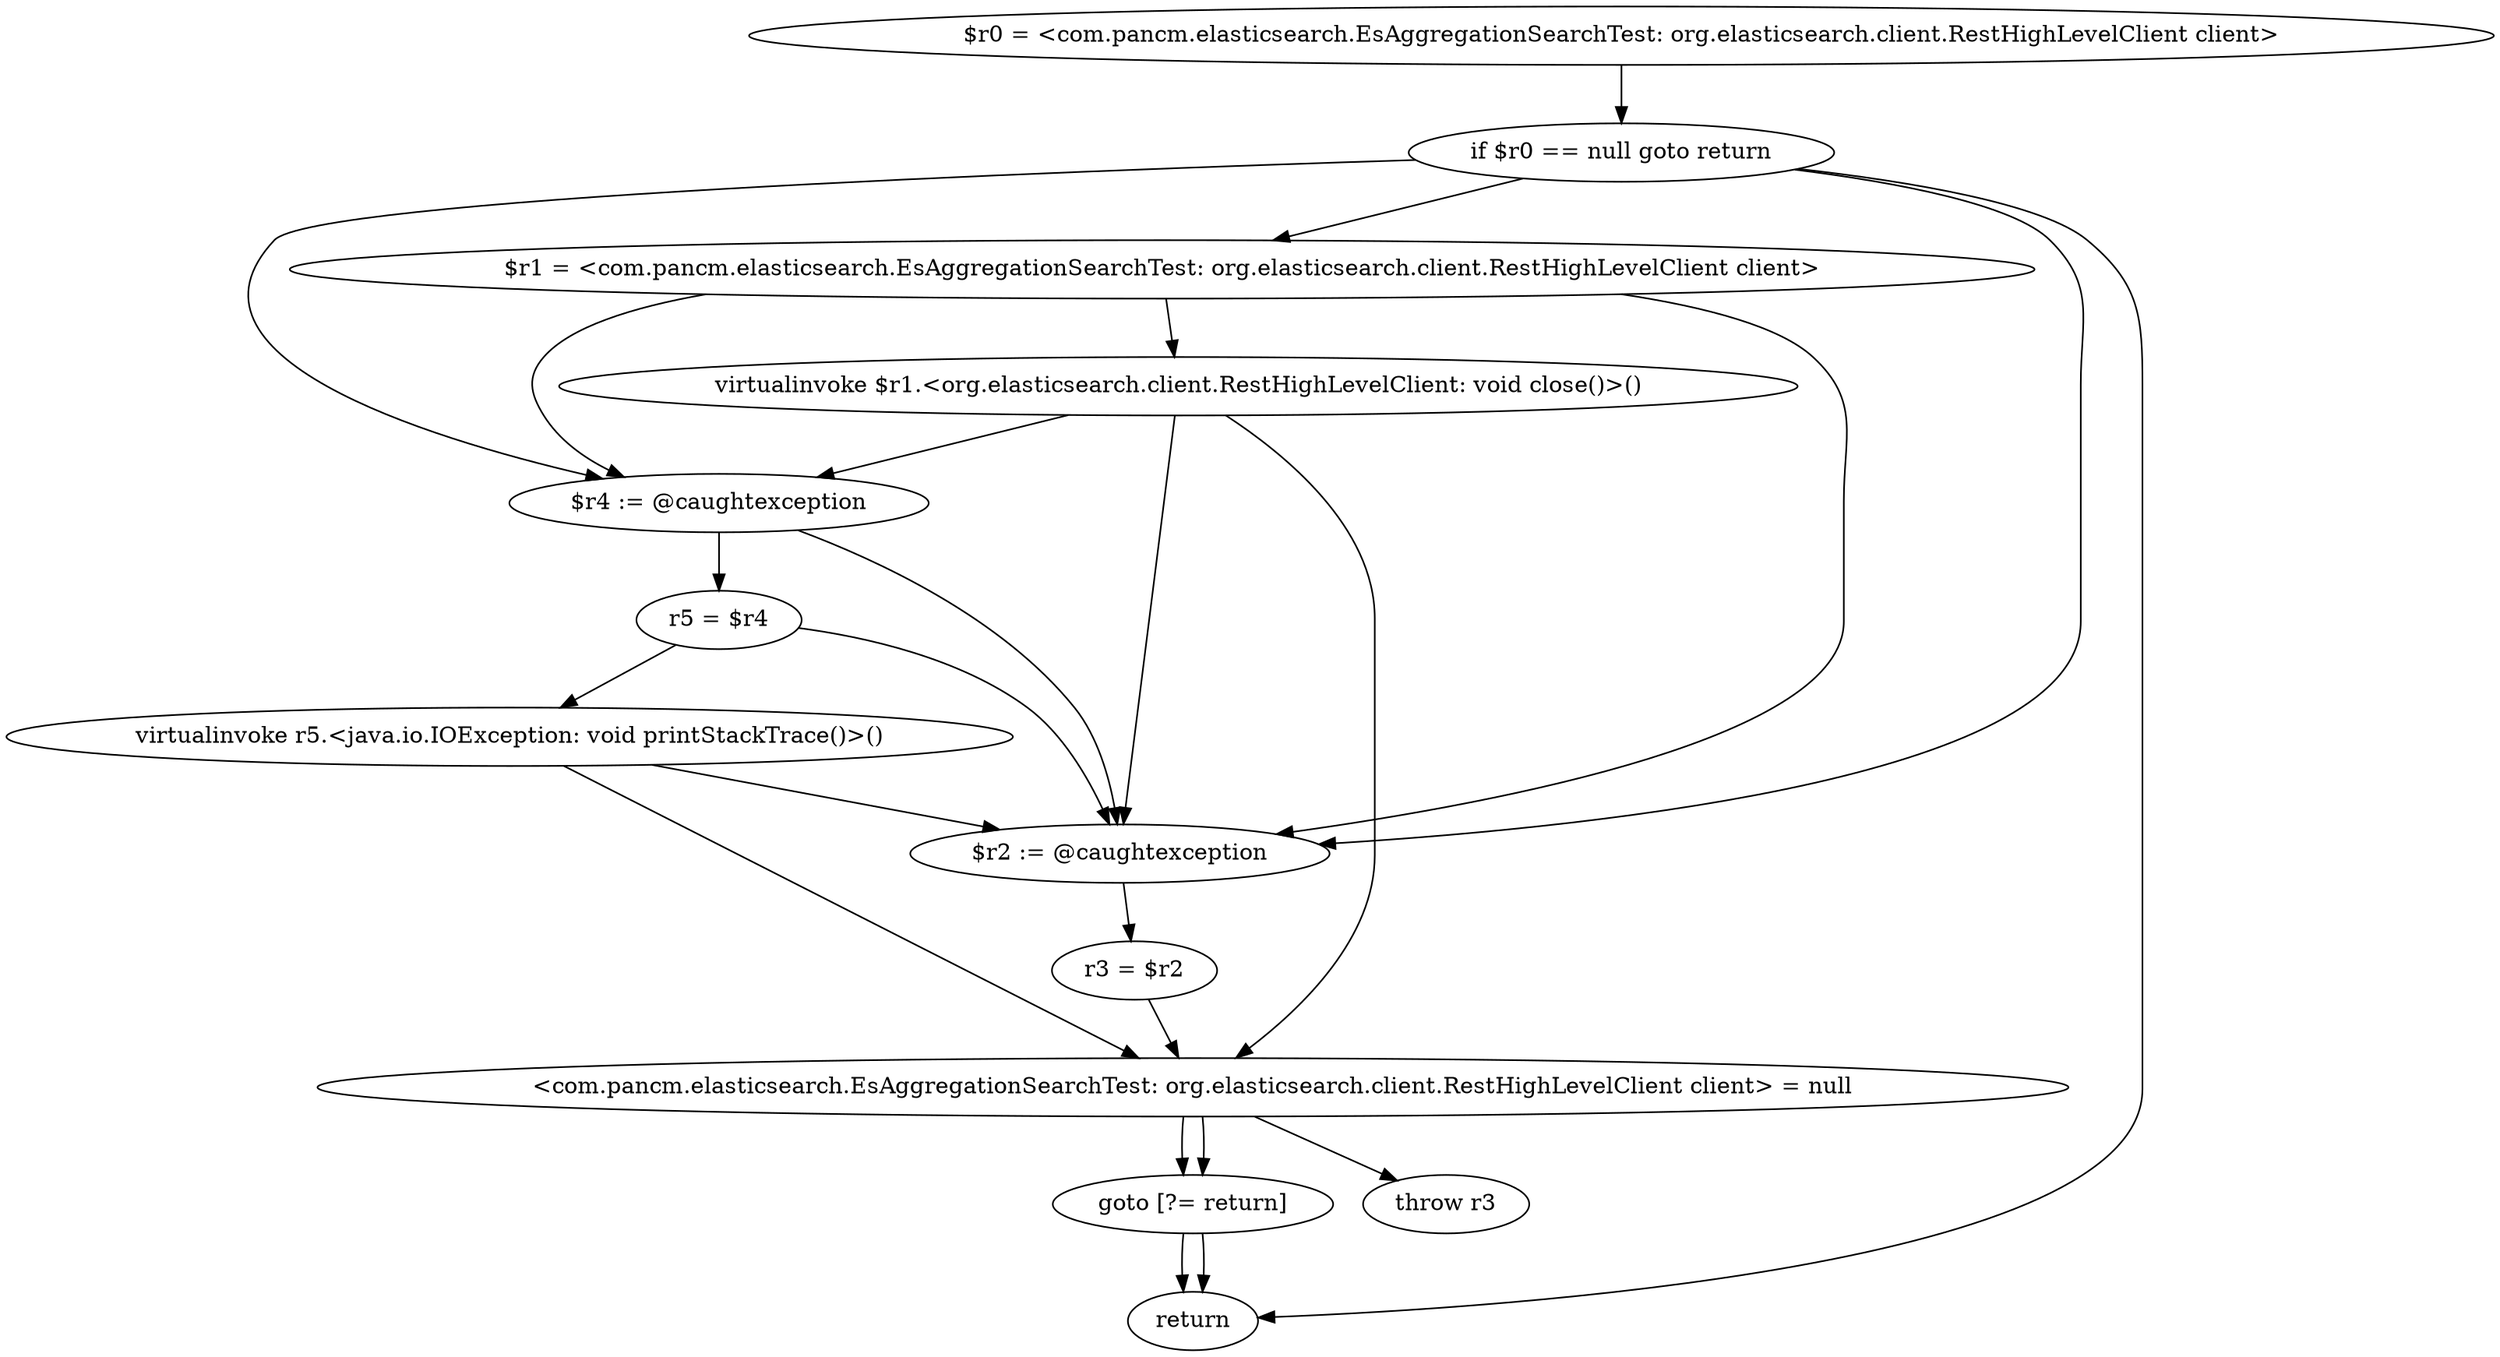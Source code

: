 digraph "unitGraph" {
    "$r0 = <com.pancm.elasticsearch.EsAggregationSearchTest: org.elasticsearch.client.RestHighLevelClient client>"
    "if $r0 == null goto return"
    "$r1 = <com.pancm.elasticsearch.EsAggregationSearchTest: org.elasticsearch.client.RestHighLevelClient client>"
    "virtualinvoke $r1.<org.elasticsearch.client.RestHighLevelClient: void close()>()"
    "<com.pancm.elasticsearch.EsAggregationSearchTest: org.elasticsearch.client.RestHighLevelClient client> = null"
    "goto [?= return]"
    "$r4 := @caughtexception"
    "r5 = $r4"
    "virtualinvoke r5.<java.io.IOException: void printStackTrace()>()"
    "$r2 := @caughtexception"
    "r3 = $r2"
    "throw r3"
    "return"
    "$r0 = <com.pancm.elasticsearch.EsAggregationSearchTest: org.elasticsearch.client.RestHighLevelClient client>"->"if $r0 == null goto return";
    "if $r0 == null goto return"->"$r1 = <com.pancm.elasticsearch.EsAggregationSearchTest: org.elasticsearch.client.RestHighLevelClient client>";
    "if $r0 == null goto return"->"return";
    "if $r0 == null goto return"->"$r4 := @caughtexception";
    "if $r0 == null goto return"->"$r2 := @caughtexception";
    "$r1 = <com.pancm.elasticsearch.EsAggregationSearchTest: org.elasticsearch.client.RestHighLevelClient client>"->"$r4 := @caughtexception";
    "$r1 = <com.pancm.elasticsearch.EsAggregationSearchTest: org.elasticsearch.client.RestHighLevelClient client>"->"$r2 := @caughtexception";
    "$r1 = <com.pancm.elasticsearch.EsAggregationSearchTest: org.elasticsearch.client.RestHighLevelClient client>"->"virtualinvoke $r1.<org.elasticsearch.client.RestHighLevelClient: void close()>()";
    "virtualinvoke $r1.<org.elasticsearch.client.RestHighLevelClient: void close()>()"->"$r4 := @caughtexception";
    "virtualinvoke $r1.<org.elasticsearch.client.RestHighLevelClient: void close()>()"->"$r2 := @caughtexception";
    "virtualinvoke $r1.<org.elasticsearch.client.RestHighLevelClient: void close()>()"->"<com.pancm.elasticsearch.EsAggregationSearchTest: org.elasticsearch.client.RestHighLevelClient client> = null";
    "<com.pancm.elasticsearch.EsAggregationSearchTest: org.elasticsearch.client.RestHighLevelClient client> = null"->"goto [?= return]";
    "goto [?= return]"->"return";
    "$r4 := @caughtexception"->"r5 = $r4";
    "$r4 := @caughtexception"->"$r2 := @caughtexception";
    "r5 = $r4"->"virtualinvoke r5.<java.io.IOException: void printStackTrace()>()";
    "r5 = $r4"->"$r2 := @caughtexception";
    "virtualinvoke r5.<java.io.IOException: void printStackTrace()>()"->"<com.pancm.elasticsearch.EsAggregationSearchTest: org.elasticsearch.client.RestHighLevelClient client> = null";
    "virtualinvoke r5.<java.io.IOException: void printStackTrace()>()"->"$r2 := @caughtexception";
    "<com.pancm.elasticsearch.EsAggregationSearchTest: org.elasticsearch.client.RestHighLevelClient client> = null"->"goto [?= return]";
    "goto [?= return]"->"return";
    "$r2 := @caughtexception"->"r3 = $r2";
    "r3 = $r2"->"<com.pancm.elasticsearch.EsAggregationSearchTest: org.elasticsearch.client.RestHighLevelClient client> = null";
    "<com.pancm.elasticsearch.EsAggregationSearchTest: org.elasticsearch.client.RestHighLevelClient client> = null"->"throw r3";
}
